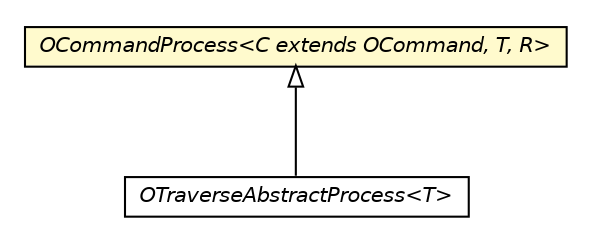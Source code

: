 #!/usr/local/bin/dot
#
# Class diagram 
# Generated by UMLGraph version R5_6-24-gf6e263 (http://www.umlgraph.org/)
#

digraph G {
	edge [fontname="Helvetica",fontsize=10,labelfontname="Helvetica",labelfontsize=10];
	node [fontname="Helvetica",fontsize=10,shape=plaintext];
	nodesep=0.25;
	ranksep=0.5;
	// com.orientechnologies.orient.core.command.OCommandProcess<C extends com.orientechnologies.orient.core.command.OCommand, T, R>
	c2321851 [label=<<table title="com.orientechnologies.orient.core.command.OCommandProcess" border="0" cellborder="1" cellspacing="0" cellpadding="2" port="p" bgcolor="lemonChiffon" href="./OCommandProcess.html">
		<tr><td><table border="0" cellspacing="0" cellpadding="1">
<tr><td align="center" balign="center"><font face="Helvetica-Oblique"> OCommandProcess&lt;C extends OCommand, T, R&gt; </font></td></tr>
		</table></td></tr>
		</table>>, URL="./OCommandProcess.html", fontname="Helvetica", fontcolor="black", fontsize=10.0];
	// com.orientechnologies.orient.core.command.traverse.OTraverseAbstractProcess<T>
	c2321865 [label=<<table title="com.orientechnologies.orient.core.command.traverse.OTraverseAbstractProcess" border="0" cellborder="1" cellspacing="0" cellpadding="2" port="p" href="./traverse/OTraverseAbstractProcess.html">
		<tr><td><table border="0" cellspacing="0" cellpadding="1">
<tr><td align="center" balign="center"><font face="Helvetica-Oblique"> OTraverseAbstractProcess&lt;T&gt; </font></td></tr>
		</table></td></tr>
		</table>>, URL="./traverse/OTraverseAbstractProcess.html", fontname="Helvetica", fontcolor="black", fontsize=10.0];
	//com.orientechnologies.orient.core.command.traverse.OTraverseAbstractProcess<T> extends com.orientechnologies.orient.core.command.OCommandProcess<com.orientechnologies.orient.core.command.traverse.OTraverse, T, com.orientechnologies.orient.core.db.record.OIdentifiable>
	c2321851:p -> c2321865:p [dir=back,arrowtail=empty];
}

